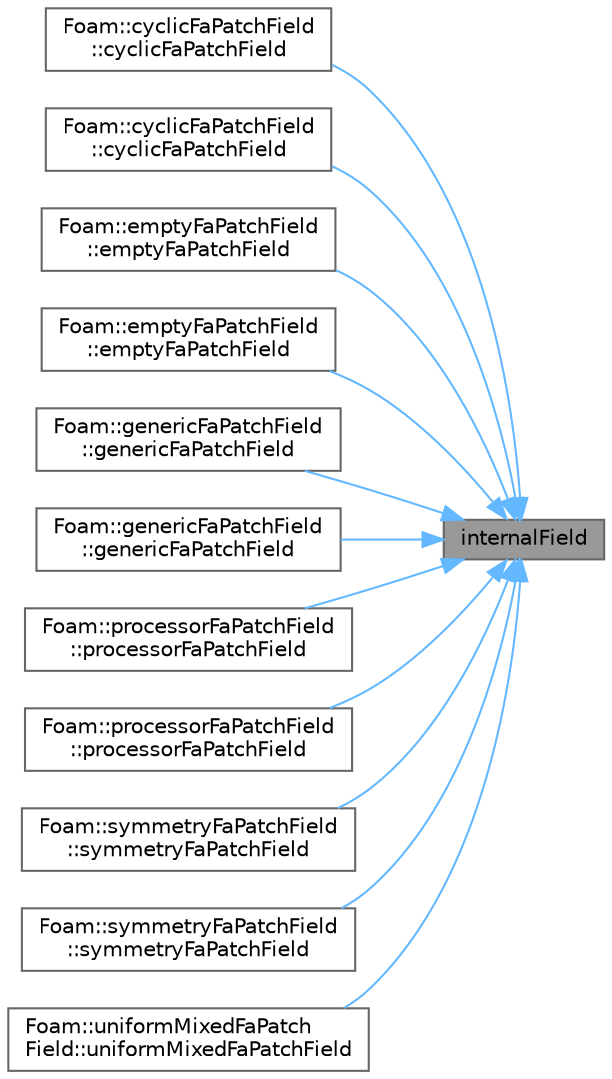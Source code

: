 digraph "internalField"
{
 // LATEX_PDF_SIZE
  bgcolor="transparent";
  edge [fontname=Helvetica,fontsize=10,labelfontname=Helvetica,labelfontsize=10];
  node [fontname=Helvetica,fontsize=10,shape=box,height=0.2,width=0.4];
  rankdir="RL";
  Node1 [id="Node000001",label="internalField",height=0.2,width=0.4,color="gray40", fillcolor="grey60", style="filled", fontcolor="black",tooltip=" "];
  Node1 -> Node2 [id="edge1_Node000001_Node000002",dir="back",color="steelblue1",style="solid",tooltip=" "];
  Node2 [id="Node000002",label="Foam::cyclicFaPatchField\l::cyclicFaPatchField",height=0.2,width=0.4,color="grey40", fillcolor="white", style="filled",URL="$classFoam_1_1cyclicFaPatchField.html#aa0ee8fe6dae1da18e8f218ade2d0b3b6",tooltip=" "];
  Node1 -> Node3 [id="edge2_Node000001_Node000003",dir="back",color="steelblue1",style="solid",tooltip=" "];
  Node3 [id="Node000003",label="Foam::cyclicFaPatchField\l::cyclicFaPatchField",height=0.2,width=0.4,color="grey40", fillcolor="white", style="filled",URL="$classFoam_1_1cyclicFaPatchField.html#adf257db8112dc50626719087355f45cd",tooltip=" "];
  Node1 -> Node4 [id="edge3_Node000001_Node000004",dir="back",color="steelblue1",style="solid",tooltip=" "];
  Node4 [id="Node000004",label="Foam::emptyFaPatchField\l::emptyFaPatchField",height=0.2,width=0.4,color="grey40", fillcolor="white", style="filled",URL="$classFoam_1_1emptyFaPatchField.html#a2b352379cafcd3cb982a4de9f65299b2",tooltip=" "];
  Node1 -> Node5 [id="edge4_Node000001_Node000005",dir="back",color="steelblue1",style="solid",tooltip=" "];
  Node5 [id="Node000005",label="Foam::emptyFaPatchField\l::emptyFaPatchField",height=0.2,width=0.4,color="grey40", fillcolor="white", style="filled",URL="$classFoam_1_1emptyFaPatchField.html#a3e4d491cff47a89fefc7729739e15e84",tooltip=" "];
  Node1 -> Node6 [id="edge5_Node000001_Node000006",dir="back",color="steelblue1",style="solid",tooltip=" "];
  Node6 [id="Node000006",label="Foam::genericFaPatchField\l::genericFaPatchField",height=0.2,width=0.4,color="grey40", fillcolor="white", style="filled",URL="$classFoam_1_1genericFaPatchField.html#a06ea6f5b3305f23ef0bf9580e4d3d6db",tooltip=" "];
  Node1 -> Node7 [id="edge6_Node000001_Node000007",dir="back",color="steelblue1",style="solid",tooltip=" "];
  Node7 [id="Node000007",label="Foam::genericFaPatchField\l::genericFaPatchField",height=0.2,width=0.4,color="grey40", fillcolor="white", style="filled",URL="$classFoam_1_1genericFaPatchField.html#ae7f9197703a4544071a86d88a23c46a2",tooltip=" "];
  Node1 -> Node8 [id="edge7_Node000001_Node000008",dir="back",color="steelblue1",style="solid",tooltip=" "];
  Node8 [id="Node000008",label="Foam::processorFaPatchField\l::processorFaPatchField",height=0.2,width=0.4,color="grey40", fillcolor="white", style="filled",URL="$classFoam_1_1processorFaPatchField.html#ad785fc44f779567bbd19b4190e1fcc8b",tooltip=" "];
  Node1 -> Node9 [id="edge8_Node000001_Node000009",dir="back",color="steelblue1",style="solid",tooltip=" "];
  Node9 [id="Node000009",label="Foam::processorFaPatchField\l::processorFaPatchField",height=0.2,width=0.4,color="grey40", fillcolor="white", style="filled",URL="$classFoam_1_1processorFaPatchField.html#adb65dccd31e5735613d7fffa4b3d3942",tooltip=" "];
  Node1 -> Node10 [id="edge9_Node000001_Node000010",dir="back",color="steelblue1",style="solid",tooltip=" "];
  Node10 [id="Node000010",label="Foam::symmetryFaPatchField\l::symmetryFaPatchField",height=0.2,width=0.4,color="grey40", fillcolor="white", style="filled",URL="$classFoam_1_1symmetryFaPatchField.html#a6b7bc40e053d871be09fff08fead1e26",tooltip=" "];
  Node1 -> Node11 [id="edge10_Node000001_Node000011",dir="back",color="steelblue1",style="solid",tooltip=" "];
  Node11 [id="Node000011",label="Foam::symmetryFaPatchField\l::symmetryFaPatchField",height=0.2,width=0.4,color="grey40", fillcolor="white", style="filled",URL="$classFoam_1_1symmetryFaPatchField.html#acbd2a890c399de2409e3ff3b04155e6a",tooltip=" "];
  Node1 -> Node12 [id="edge11_Node000001_Node000012",dir="back",color="steelblue1",style="solid",tooltip=" "];
  Node12 [id="Node000012",label="Foam::uniformMixedFaPatch\lField::uniformMixedFaPatchField",height=0.2,width=0.4,color="grey40", fillcolor="white", style="filled",URL="$classFoam_1_1uniformMixedFaPatchField.html#ad37141ac67adc136aef672ccb2a4449b",tooltip=" "];
}
